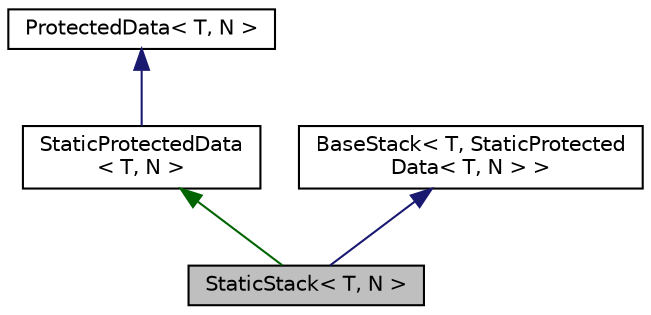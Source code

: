 digraph "StaticStack&lt; T, N &gt;"
{
 // LATEX_PDF_SIZE
  edge [fontname="Helvetica",fontsize="10",labelfontname="Helvetica",labelfontsize="10"];
  node [fontname="Helvetica",fontsize="10",shape=record];
  Node1 [label="StaticStack\< T, N \>",height=0.2,width=0.4,color="black", fillcolor="grey75", style="filled", fontcolor="black",tooltip=" "];
  Node2 -> Node1 [dir="back",color="darkgreen",fontsize="10",style="solid",fontname="Helvetica"];
  Node2 [label="StaticProtectedData\l\< T, N \>",height=0.2,width=0.4,color="black", fillcolor="white", style="filled",URL="$structStaticProtectedData.html",tooltip=" "];
  Node3 -> Node2 [dir="back",color="midnightblue",fontsize="10",style="solid",fontname="Helvetica"];
  Node3 [label="ProtectedData\< T, N \>",height=0.2,width=0.4,color="black", fillcolor="white", style="filled",URL="$structProtectedData.html",tooltip=" "];
  Node4 -> Node1 [dir="back",color="midnightblue",fontsize="10",style="solid",fontname="Helvetica"];
  Node4 [label="BaseStack\< T, StaticProtected\lData\< T, N \> \>",height=0.2,width=0.4,color="black", fillcolor="white", style="filled",URL="$classBaseStack.html",tooltip=" "];
}
